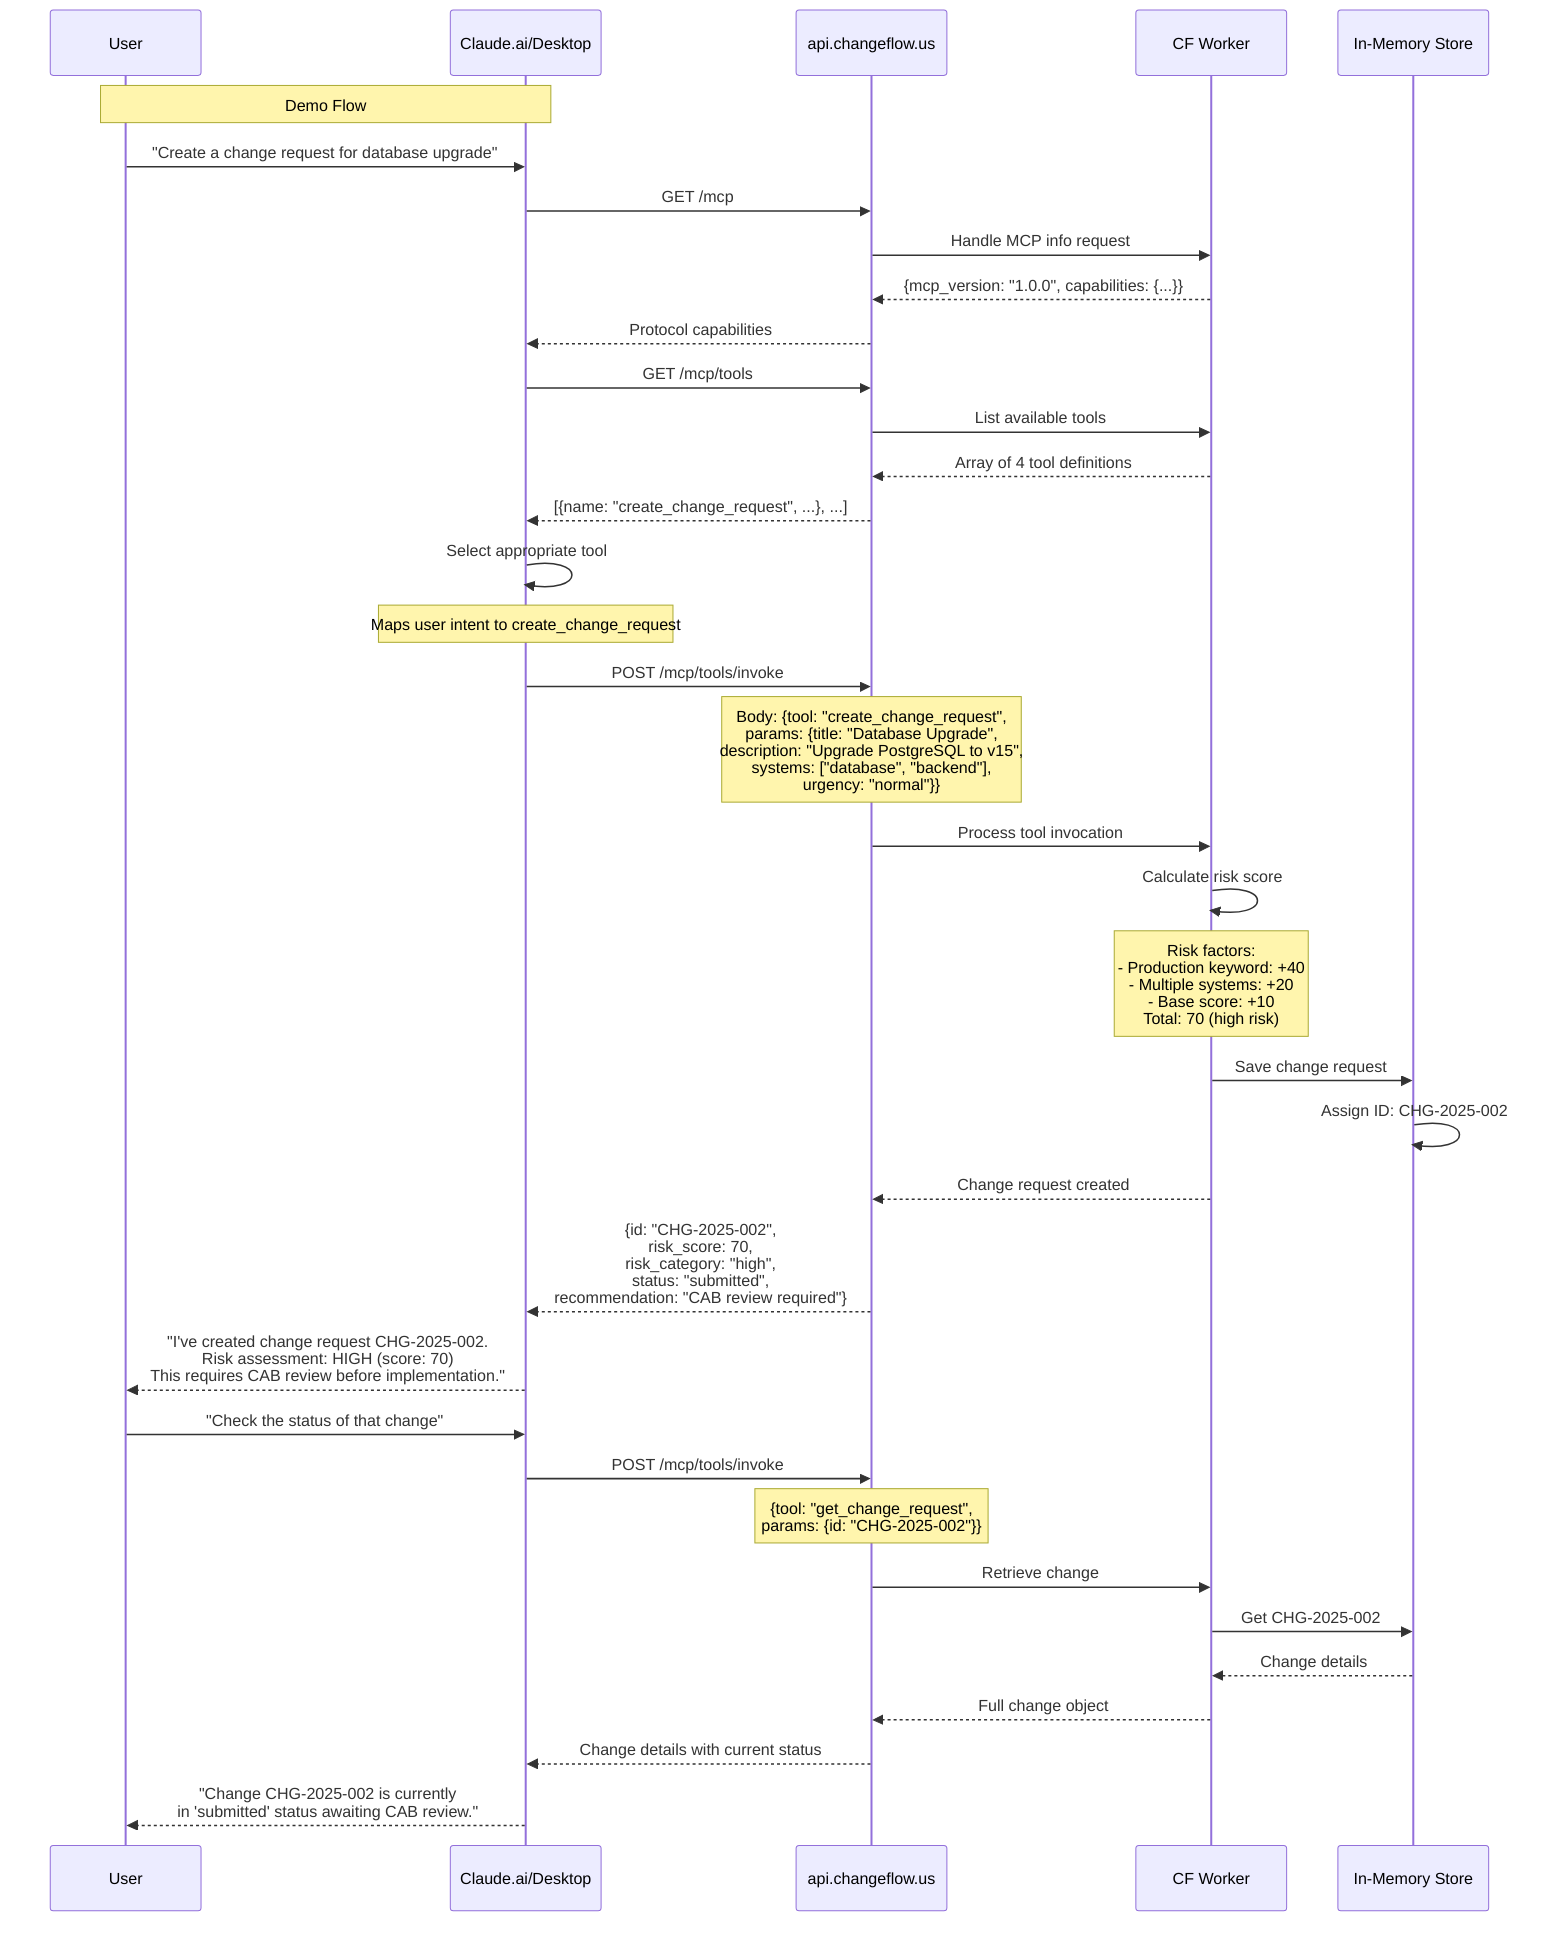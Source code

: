 sequenceDiagram
    participant User
    participant Claude as Claude.ai/Desktop
    participant API as api.changeflow.us
    participant Worker as CF Worker
    participant Store as In-Memory Store

    Note over User,Claude: Demo Flow

    User->>Claude: "Create a change request for database upgrade"

    Claude->>API: GET /mcp
    API->>Worker: Handle MCP info request
    Worker-->>API: {mcp_version: "1.0.0", capabilities: {...}}
    API-->>Claude: Protocol capabilities

    Claude->>API: GET /mcp/tools
    API->>Worker: List available tools
    Worker-->>API: Array of 4 tool definitions
    API-->>Claude: [{name: "create_change_request", ...}, ...]

    Claude->>Claude: Select appropriate tool
    Note over Claude: Maps user intent to create_change_request

    Claude->>API: POST /mcp/tools/invoke
    Note over API: Body: {tool: "create_change_request",<br/>params: {title: "Database Upgrade",<br/>description: "Upgrade PostgreSQL to v15",<br/>systems: ["database", "backend"],<br/>urgency: "normal"}}

    API->>Worker: Process tool invocation
    Worker->>Worker: Calculate risk score
    Note over Worker: Risk factors:<br/>- Production keyword: +40<br/>- Multiple systems: +20<br/>- Base score: +10<br/>Total: 70 (high risk)

    Worker->>Store: Save change request
    Store->>Store: Assign ID: CHG-2025-002

    Worker-->>API: Change request created
    API-->>Claude: {id: "CHG-2025-002",<br/>risk_score: 70,<br/>risk_category: "high",<br/>status: "submitted",<br/>recommendation: "CAB review required"}

    Claude-->>User: "I've created change request CHG-2025-002.<br/>Risk assessment: HIGH (score: 70)<br/>This requires CAB review before implementation."

    User->>Claude: "Check the status of that change"

    Claude->>API: POST /mcp/tools/invoke
    Note over API: {tool: "get_change_request",<br/>params: {id: "CHG-2025-002"}}

    API->>Worker: Retrieve change
    Worker->>Store: Get CHG-2025-002
    Store-->>Worker: Change details
    Worker-->>API: Full change object
    API-->>Claude: Change details with current status

    Claude-->>User: "Change CHG-2025-002 is currently<br/>in 'submitted' status awaiting CAB review."
